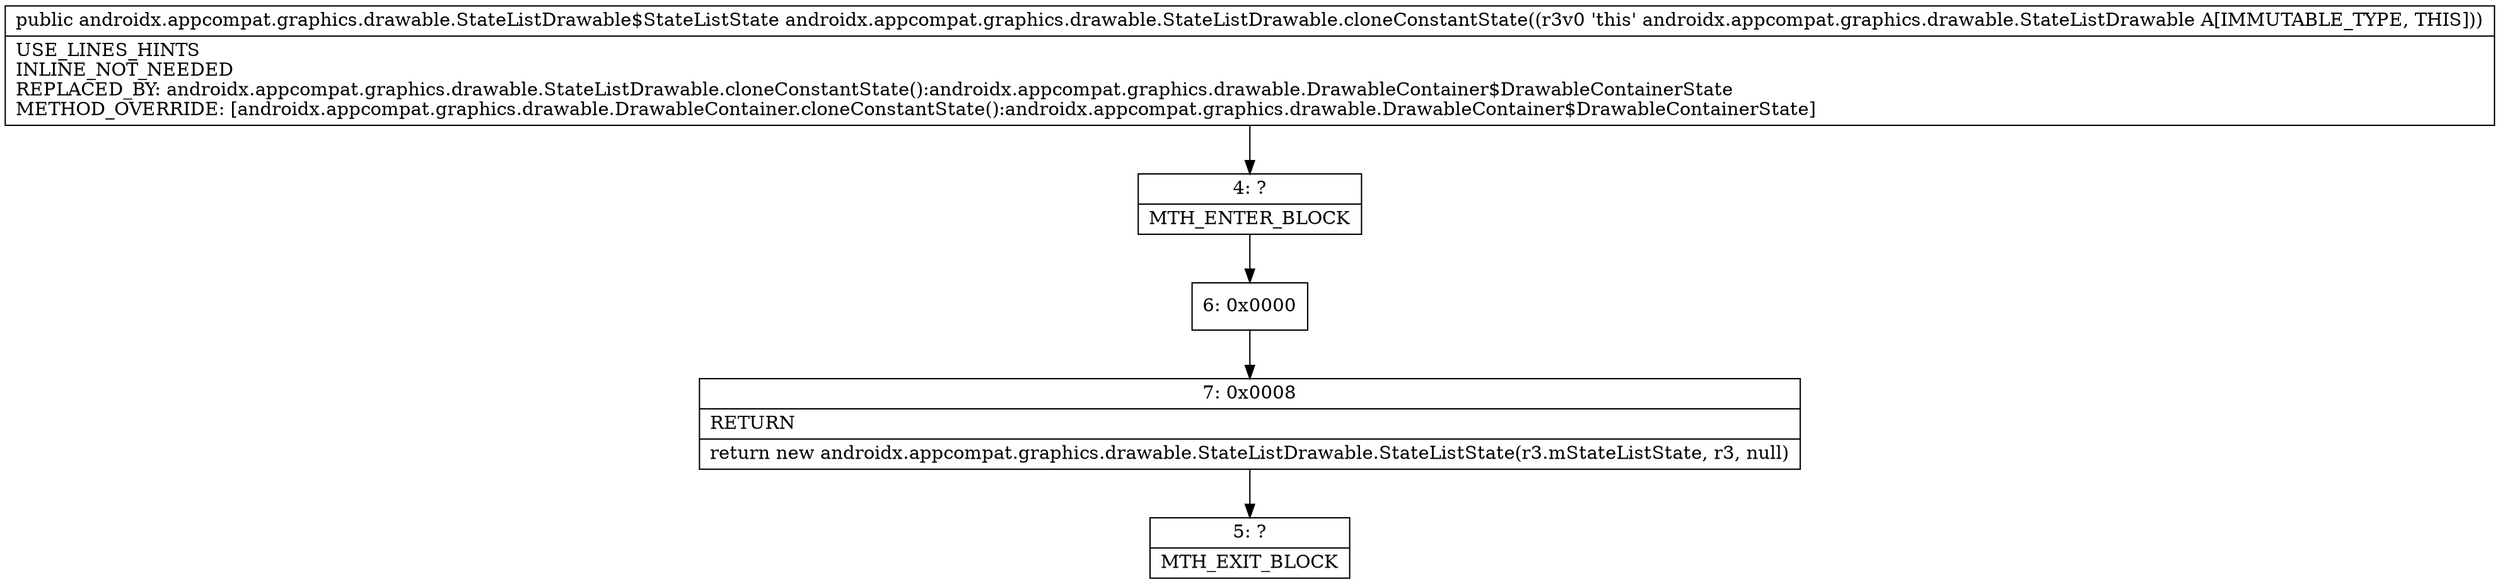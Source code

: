 digraph "CFG forandroidx.appcompat.graphics.drawable.StateListDrawable.cloneConstantState()Landroidx\/appcompat\/graphics\/drawable\/StateListDrawable$StateListState;" {
Node_4 [shape=record,label="{4\:\ ?|MTH_ENTER_BLOCK\l}"];
Node_6 [shape=record,label="{6\:\ 0x0000}"];
Node_7 [shape=record,label="{7\:\ 0x0008|RETURN\l|return new androidx.appcompat.graphics.drawable.StateListDrawable.StateListState(r3.mStateListState, r3, null)\l}"];
Node_5 [shape=record,label="{5\:\ ?|MTH_EXIT_BLOCK\l}"];
MethodNode[shape=record,label="{public androidx.appcompat.graphics.drawable.StateListDrawable$StateListState androidx.appcompat.graphics.drawable.StateListDrawable.cloneConstantState((r3v0 'this' androidx.appcompat.graphics.drawable.StateListDrawable A[IMMUTABLE_TYPE, THIS]))  | USE_LINES_HINTS\lINLINE_NOT_NEEDED\lREPLACED_BY: androidx.appcompat.graphics.drawable.StateListDrawable.cloneConstantState():androidx.appcompat.graphics.drawable.DrawableContainer$DrawableContainerState\lMETHOD_OVERRIDE: [androidx.appcompat.graphics.drawable.DrawableContainer.cloneConstantState():androidx.appcompat.graphics.drawable.DrawableContainer$DrawableContainerState]\l}"];
MethodNode -> Node_4;Node_4 -> Node_6;
Node_6 -> Node_7;
Node_7 -> Node_5;
}

